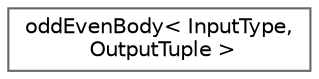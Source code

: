 digraph "类继承关系图"
{
 // LATEX_PDF_SIZE
  bgcolor="transparent";
  edge [fontname=Helvetica,fontsize=10,labelfontname=Helvetica,labelfontsize=10];
  node [fontname=Helvetica,fontsize=10,shape=box,height=0.2,width=0.4];
  rankdir="LR";
  Node0 [id="Node000000",label="oddEvenBody\< InputType,\l OutputTuple \>",height=0.2,width=0.4,color="grey40", fillcolor="white", style="filled",URL="$structodd_even_body.html",tooltip=" "];
}
